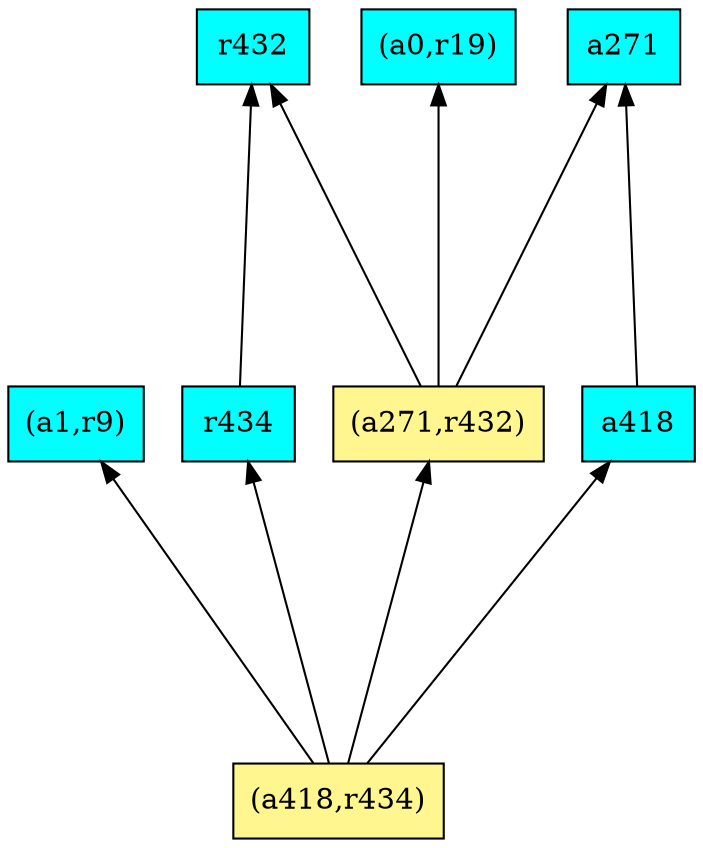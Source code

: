 digraph G {
rankdir=BT;ranksep="2.0";
"(a418,r434)" [shape=record,fillcolor=khaki1,style=filled,label="{(a418,r434)}"];
"(a1,r9)" [shape=record,fillcolor=cyan,style=filled,label="{(a1,r9)}"];
"r434" [shape=record,fillcolor=cyan,style=filled,label="{r434}"];
"a271" [shape=record,fillcolor=cyan,style=filled,label="{a271}"];
"(a0,r19)" [shape=record,fillcolor=cyan,style=filled,label="{(a0,r19)}"];
"r432" [shape=record,fillcolor=cyan,style=filled,label="{r432}"];
"(a271,r432)" [shape=record,fillcolor=khaki1,style=filled,label="{(a271,r432)}"];
"a418" [shape=record,fillcolor=cyan,style=filled,label="{a418}"];
"(a418,r434)" -> "(a1,r9)"
"(a418,r434)" -> "r434"
"(a418,r434)" -> "(a271,r432)"
"(a418,r434)" -> "a418"
"r434" -> "r432"
"(a271,r432)" -> "a271"
"(a271,r432)" -> "(a0,r19)"
"(a271,r432)" -> "r432"
"a418" -> "a271"
}